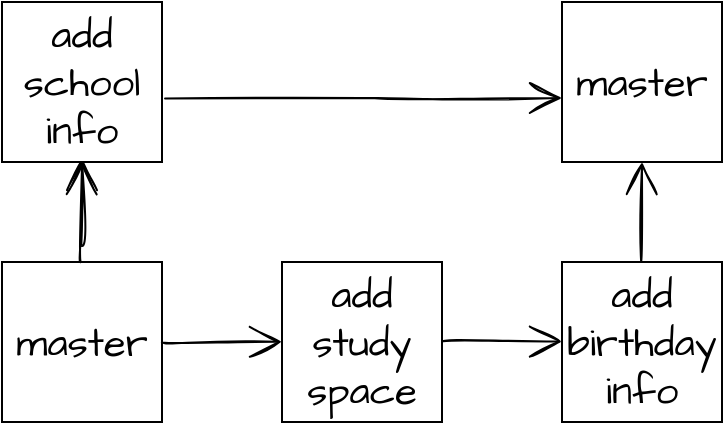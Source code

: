 <mxfile version="15.7.4" type="github"><diagram id="QqdGQ1t_lqzeNHHOmbDG" name="Page-1"><mxGraphModel dx="705" dy="655" grid="1" gridSize="10" guides="1" tooltips="1" connect="1" arrows="1" fold="1" page="1" pageScale="1" pageWidth="827" pageHeight="1169" math="0" shadow="0"><root><mxCell id="0"/><mxCell id="1" parent="0"/><mxCell id="JRli91zvf6Vt12ZFaLSn-7" value="" style="edgeStyle=none;curved=1;rounded=0;sketch=1;hachureGap=4;orthogonalLoop=1;jettySize=auto;html=1;fontFamily=Architects Daughter;fontSource=https%3A%2F%2Ffonts.googleapis.com%2Fcss%3Ffamily%3DArchitects%2BDaughter;fontSize=16;endArrow=open;startSize=14;endSize=14;sourcePerimeterSpacing=8;targetPerimeterSpacing=8;" edge="1" parent="1" source="-gtlDFX4KIt9kLGuEzLx-1" target="JRli91zvf6Vt12ZFaLSn-6"><mxGeometry relative="1" as="geometry"/></mxCell><mxCell id="-gtlDFX4KIt9kLGuEzLx-1" value="" style="rounded=0;whiteSpace=wrap;html=1;rotation=-90;" parent="1" vertex="1"><mxGeometry x="280" y="360" width="80" height="80" as="geometry"/></mxCell><mxCell id="JRli91zvf6Vt12ZFaLSn-1" value="master" style="text;strokeColor=none;fillColor=none;html=1;align=center;verticalAlign=middle;whiteSpace=wrap;rounded=0;sketch=1;hachureGap=4;fontFamily=Architects Daughter;fontSource=https%3A%2F%2Ffonts.googleapis.com%2Fcss%3Ffamily%3DArchitects%2BDaughter;fontSize=20;" vertex="1" parent="1"><mxGeometry x="290" y="385" width="60" height="30" as="geometry"/></mxCell><mxCell id="JRli91zvf6Vt12ZFaLSn-3" value="" style="edgeStyle=none;orthogonalLoop=1;jettySize=auto;html=1;rounded=0;sketch=1;hachureGap=4;fontFamily=Architects Daughter;fontSource=https%3A%2F%2Ffonts.googleapis.com%2Fcss%3Ffamily%3DArchitects%2BDaughter;fontSize=16;endArrow=open;startSize=14;endSize=14;sourcePerimeterSpacing=8;targetPerimeterSpacing=8;curved=1;" edge="1" parent="1"><mxGeometry width="120" relative="1" as="geometry"><mxPoint x="319.5" y="360" as="sourcePoint"/><mxPoint x="320" y="310" as="targetPoint"/><Array as="points"/></mxGeometry></mxCell><mxCell id="JRli91zvf6Vt12ZFaLSn-5" value="" style="rounded=0;whiteSpace=wrap;html=1;rotation=-90;" vertex="1" parent="1"><mxGeometry x="280" y="230" width="80" height="80" as="geometry"/></mxCell><mxCell id="JRli91zvf6Vt12ZFaLSn-6" value="add school info" style="text;strokeColor=none;fillColor=none;html=1;align=center;verticalAlign=middle;whiteSpace=wrap;rounded=0;sketch=1;hachureGap=4;fontFamily=Architects Daughter;fontSource=https%3A%2F%2Ffonts.googleapis.com%2Fcss%3Ffamily%3DArchitects%2BDaughter;fontSize=20;" vertex="1" parent="1"><mxGeometry x="280" y="240" width="80" height="60" as="geometry"/></mxCell><mxCell id="JRli91zvf6Vt12ZFaLSn-8" value="" style="edgeStyle=none;orthogonalLoop=1;jettySize=auto;html=1;rounded=0;sketch=1;hachureGap=4;fontFamily=Architects Daughter;fontSource=https%3A%2F%2Ffonts.googleapis.com%2Fcss%3Ffamily%3DArchitects%2BDaughter;fontSize=16;endArrow=open;startSize=14;endSize=14;sourcePerimeterSpacing=8;targetPerimeterSpacing=8;curved=1;" edge="1" parent="1"><mxGeometry width="120" relative="1" as="geometry"><mxPoint x="360" y="400" as="sourcePoint"/><mxPoint x="420" y="399.88" as="targetPoint"/><Array as="points"/></mxGeometry></mxCell><mxCell id="JRli91zvf6Vt12ZFaLSn-9" value="" style="rounded=0;whiteSpace=wrap;html=1;rotation=-90;" vertex="1" parent="1"><mxGeometry x="420" y="360" width="80" height="80" as="geometry"/></mxCell><mxCell id="JRli91zvf6Vt12ZFaLSn-10" value="add study space" style="text;strokeColor=none;fillColor=none;html=1;align=center;verticalAlign=middle;whiteSpace=wrap;rounded=0;sketch=1;hachureGap=4;fontFamily=Architects Daughter;fontSource=https%3A%2F%2Ffonts.googleapis.com%2Fcss%3Ffamily%3DArchitects%2BDaughter;fontSize=20;" vertex="1" parent="1"><mxGeometry x="430" y="385" width="60" height="30" as="geometry"/></mxCell><mxCell id="JRli91zvf6Vt12ZFaLSn-13" value="" style="edgeStyle=none;orthogonalLoop=1;jettySize=auto;html=1;rounded=0;sketch=1;hachureGap=4;fontFamily=Architects Daughter;fontSource=https%3A%2F%2Ffonts.googleapis.com%2Fcss%3Ffamily%3DArchitects%2BDaughter;fontSize=16;endArrow=open;startSize=14;endSize=14;sourcePerimeterSpacing=8;targetPerimeterSpacing=8;curved=1;" edge="1" parent="1"><mxGeometry width="120" relative="1" as="geometry"><mxPoint x="500" y="399.88" as="sourcePoint"/><mxPoint x="560" y="399.76" as="targetPoint"/><Array as="points"/></mxGeometry></mxCell><mxCell id="JRli91zvf6Vt12ZFaLSn-14" value="" style="rounded=0;whiteSpace=wrap;html=1;rotation=-90;" vertex="1" parent="1"><mxGeometry x="560" y="360" width="80" height="80" as="geometry"/></mxCell><mxCell id="JRli91zvf6Vt12ZFaLSn-15" value="add birthday info" style="text;strokeColor=none;fillColor=none;html=1;align=center;verticalAlign=middle;whiteSpace=wrap;rounded=0;sketch=1;hachureGap=4;fontFamily=Architects Daughter;fontSource=https%3A%2F%2Ffonts.googleapis.com%2Fcss%3Ffamily%3DArchitects%2BDaughter;fontSize=20;" vertex="1" parent="1"><mxGeometry x="570" y="385" width="60" height="30" as="geometry"/></mxCell><mxCell id="JRli91zvf6Vt12ZFaLSn-16" value="" style="edgeStyle=none;orthogonalLoop=1;jettySize=auto;html=1;rounded=0;sketch=1;hachureGap=4;fontFamily=Architects Daughter;fontSource=https%3A%2F%2Ffonts.googleapis.com%2Fcss%3Ffamily%3DArchitects%2BDaughter;fontSize=16;endArrow=open;startSize=14;endSize=14;sourcePerimeterSpacing=8;targetPerimeterSpacing=8;curved=1;exitX=1.019;exitY=0.637;exitDx=0;exitDy=0;exitPerimeter=0;" edge="1" parent="1" source="JRli91zvf6Vt12ZFaLSn-6"><mxGeometry width="120" relative="1" as="geometry"><mxPoint x="400" y="310" as="sourcePoint"/><mxPoint x="560" y="278" as="targetPoint"/><Array as="points"><mxPoint x="450" y="278"/><mxPoint x="480" y="278"/></Array></mxGeometry></mxCell><mxCell id="JRli91zvf6Vt12ZFaLSn-18" value="" style="edgeStyle=none;orthogonalLoop=1;jettySize=auto;html=1;rounded=0;sketch=1;hachureGap=4;fontFamily=Architects Daughter;fontSource=https%3A%2F%2Ffonts.googleapis.com%2Fcss%3Ffamily%3DArchitects%2BDaughter;fontSize=16;endArrow=open;startSize=14;endSize=14;sourcePerimeterSpacing=8;targetPerimeterSpacing=8;curved=1;entryX=0;entryY=0.5;entryDx=0;entryDy=0;" edge="1" parent="1" target="JRli91zvf6Vt12ZFaLSn-19"><mxGeometry width="120" relative="1" as="geometry"><mxPoint x="599.58" y="360" as="sourcePoint"/><mxPoint x="600" y="320" as="targetPoint"/><Array as="points"/></mxGeometry></mxCell><mxCell id="JRli91zvf6Vt12ZFaLSn-19" value="" style="rounded=0;whiteSpace=wrap;html=1;rotation=-90;" vertex="1" parent="1"><mxGeometry x="560" y="230" width="80" height="80" as="geometry"/></mxCell><mxCell id="JRli91zvf6Vt12ZFaLSn-20" value="master" style="text;strokeColor=none;fillColor=none;html=1;align=center;verticalAlign=middle;whiteSpace=wrap;rounded=0;sketch=1;hachureGap=4;fontFamily=Architects Daughter;fontSource=https%3A%2F%2Ffonts.googleapis.com%2Fcss%3Ffamily%3DArchitects%2BDaughter;fontSize=20;" vertex="1" parent="1"><mxGeometry x="570" y="255" width="60" height="30" as="geometry"/></mxCell></root></mxGraphModel></diagram></mxfile>